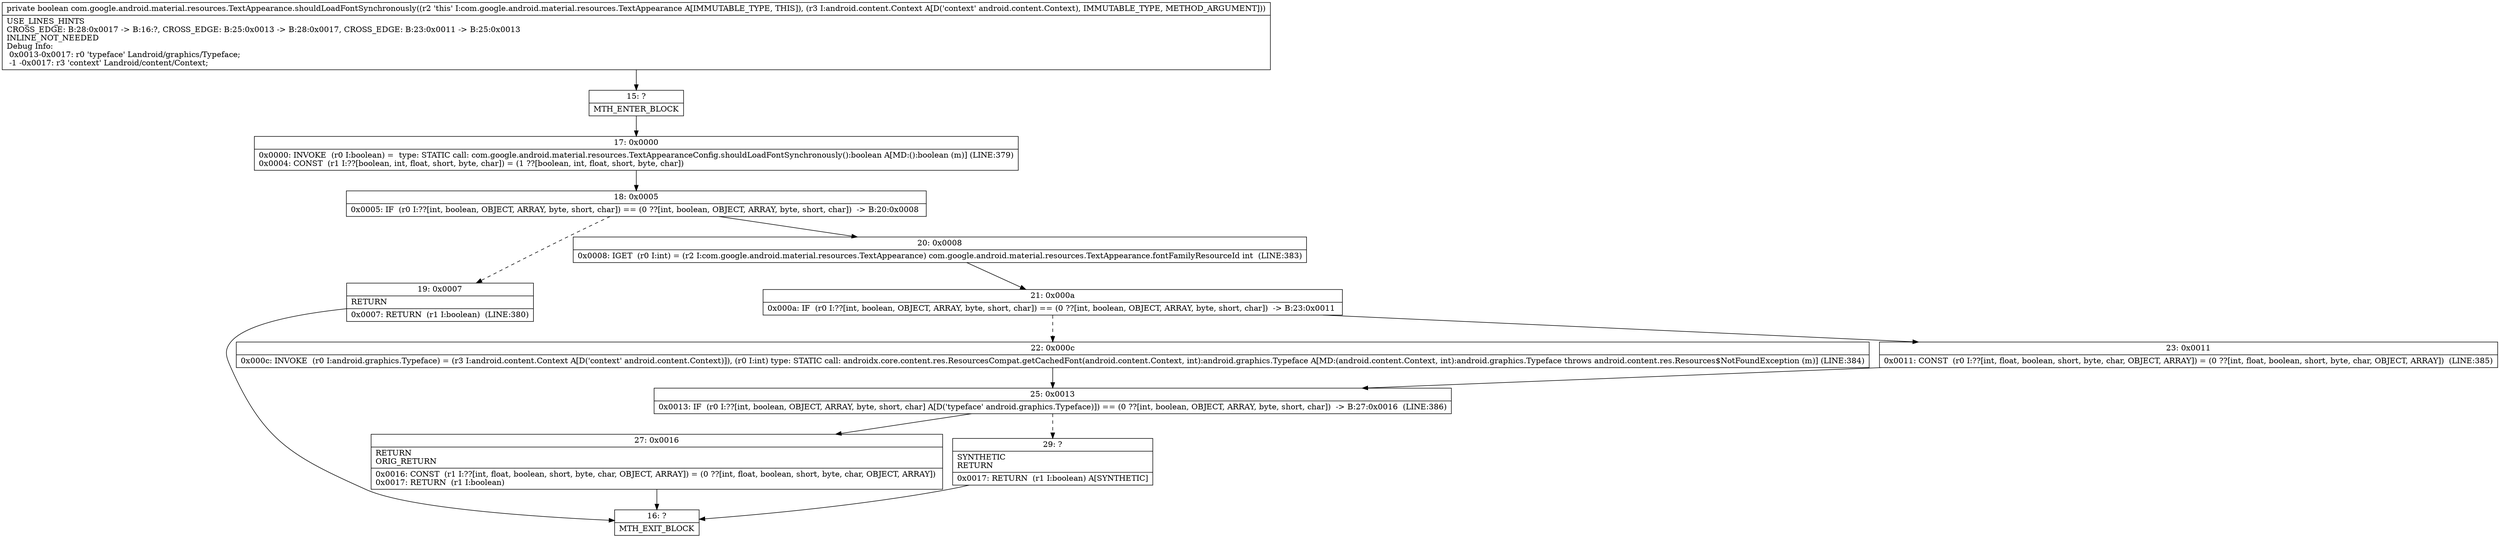 digraph "CFG forcom.google.android.material.resources.TextAppearance.shouldLoadFontSynchronously(Landroid\/content\/Context;)Z" {
Node_15 [shape=record,label="{15\:\ ?|MTH_ENTER_BLOCK\l}"];
Node_17 [shape=record,label="{17\:\ 0x0000|0x0000: INVOKE  (r0 I:boolean) =  type: STATIC call: com.google.android.material.resources.TextAppearanceConfig.shouldLoadFontSynchronously():boolean A[MD:():boolean (m)] (LINE:379)\l0x0004: CONST  (r1 I:??[boolean, int, float, short, byte, char]) = (1 ??[boolean, int, float, short, byte, char]) \l}"];
Node_18 [shape=record,label="{18\:\ 0x0005|0x0005: IF  (r0 I:??[int, boolean, OBJECT, ARRAY, byte, short, char]) == (0 ??[int, boolean, OBJECT, ARRAY, byte, short, char])  \-\> B:20:0x0008 \l}"];
Node_19 [shape=record,label="{19\:\ 0x0007|RETURN\l|0x0007: RETURN  (r1 I:boolean)  (LINE:380)\l}"];
Node_16 [shape=record,label="{16\:\ ?|MTH_EXIT_BLOCK\l}"];
Node_20 [shape=record,label="{20\:\ 0x0008|0x0008: IGET  (r0 I:int) = (r2 I:com.google.android.material.resources.TextAppearance) com.google.android.material.resources.TextAppearance.fontFamilyResourceId int  (LINE:383)\l}"];
Node_21 [shape=record,label="{21\:\ 0x000a|0x000a: IF  (r0 I:??[int, boolean, OBJECT, ARRAY, byte, short, char]) == (0 ??[int, boolean, OBJECT, ARRAY, byte, short, char])  \-\> B:23:0x0011 \l}"];
Node_22 [shape=record,label="{22\:\ 0x000c|0x000c: INVOKE  (r0 I:android.graphics.Typeface) = (r3 I:android.content.Context A[D('context' android.content.Context)]), (r0 I:int) type: STATIC call: androidx.core.content.res.ResourcesCompat.getCachedFont(android.content.Context, int):android.graphics.Typeface A[MD:(android.content.Context, int):android.graphics.Typeface throws android.content.res.Resources$NotFoundException (m)] (LINE:384)\l}"];
Node_25 [shape=record,label="{25\:\ 0x0013|0x0013: IF  (r0 I:??[int, boolean, OBJECT, ARRAY, byte, short, char] A[D('typeface' android.graphics.Typeface)]) == (0 ??[int, boolean, OBJECT, ARRAY, byte, short, char])  \-\> B:27:0x0016  (LINE:386)\l}"];
Node_27 [shape=record,label="{27\:\ 0x0016|RETURN\lORIG_RETURN\l|0x0016: CONST  (r1 I:??[int, float, boolean, short, byte, char, OBJECT, ARRAY]) = (0 ??[int, float, boolean, short, byte, char, OBJECT, ARRAY]) \l0x0017: RETURN  (r1 I:boolean) \l}"];
Node_29 [shape=record,label="{29\:\ ?|SYNTHETIC\lRETURN\l|0x0017: RETURN  (r1 I:boolean) A[SYNTHETIC]\l}"];
Node_23 [shape=record,label="{23\:\ 0x0011|0x0011: CONST  (r0 I:??[int, float, boolean, short, byte, char, OBJECT, ARRAY]) = (0 ??[int, float, boolean, short, byte, char, OBJECT, ARRAY])  (LINE:385)\l}"];
MethodNode[shape=record,label="{private boolean com.google.android.material.resources.TextAppearance.shouldLoadFontSynchronously((r2 'this' I:com.google.android.material.resources.TextAppearance A[IMMUTABLE_TYPE, THIS]), (r3 I:android.content.Context A[D('context' android.content.Context), IMMUTABLE_TYPE, METHOD_ARGUMENT]))  | USE_LINES_HINTS\lCROSS_EDGE: B:28:0x0017 \-\> B:16:?, CROSS_EDGE: B:25:0x0013 \-\> B:28:0x0017, CROSS_EDGE: B:23:0x0011 \-\> B:25:0x0013\lINLINE_NOT_NEEDED\lDebug Info:\l  0x0013\-0x0017: r0 'typeface' Landroid\/graphics\/Typeface;\l  \-1 \-0x0017: r3 'context' Landroid\/content\/Context;\l}"];
MethodNode -> Node_15;Node_15 -> Node_17;
Node_17 -> Node_18;
Node_18 -> Node_19[style=dashed];
Node_18 -> Node_20;
Node_19 -> Node_16;
Node_20 -> Node_21;
Node_21 -> Node_22[style=dashed];
Node_21 -> Node_23;
Node_22 -> Node_25;
Node_25 -> Node_27;
Node_25 -> Node_29[style=dashed];
Node_27 -> Node_16;
Node_29 -> Node_16;
Node_23 -> Node_25;
}

